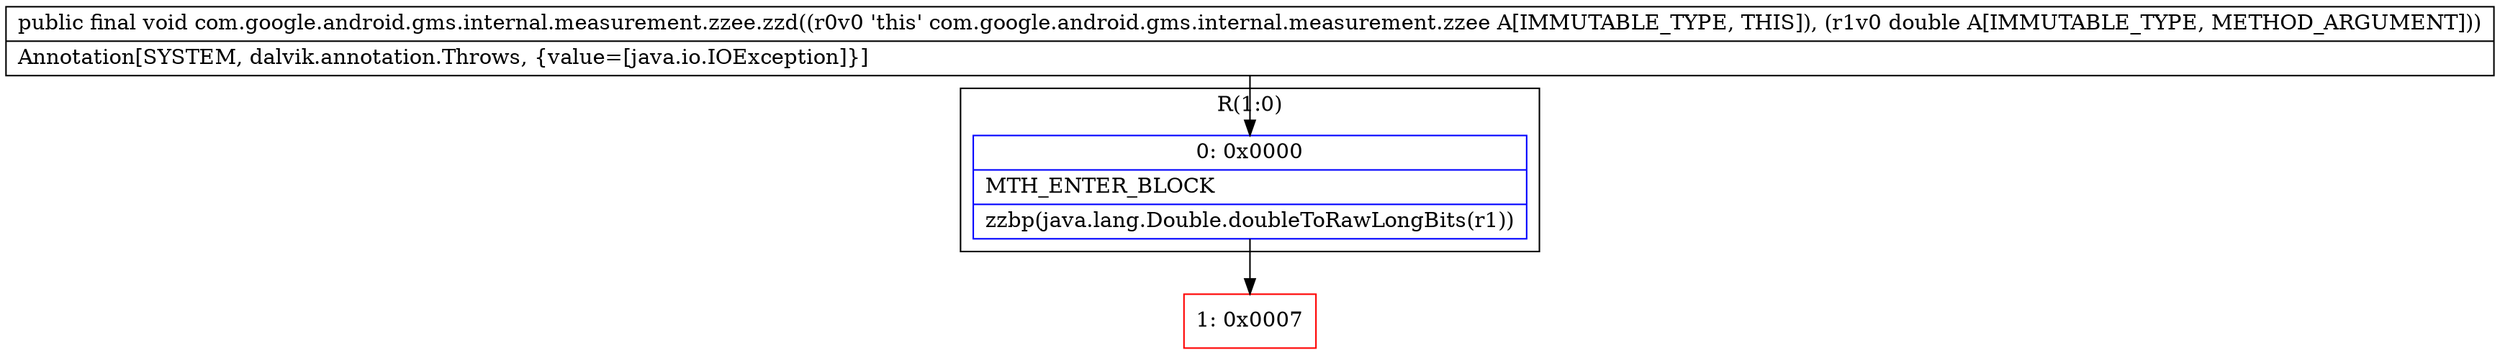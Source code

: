 digraph "CFG forcom.google.android.gms.internal.measurement.zzee.zzd(D)V" {
subgraph cluster_Region_922397002 {
label = "R(1:0)";
node [shape=record,color=blue];
Node_0 [shape=record,label="{0\:\ 0x0000|MTH_ENTER_BLOCK\l|zzbp(java.lang.Double.doubleToRawLongBits(r1))\l}"];
}
Node_1 [shape=record,color=red,label="{1\:\ 0x0007}"];
MethodNode[shape=record,label="{public final void com.google.android.gms.internal.measurement.zzee.zzd((r0v0 'this' com.google.android.gms.internal.measurement.zzee A[IMMUTABLE_TYPE, THIS]), (r1v0 double A[IMMUTABLE_TYPE, METHOD_ARGUMENT]))  | Annotation[SYSTEM, dalvik.annotation.Throws, \{value=[java.io.IOException]\}]\l}"];
MethodNode -> Node_0;
Node_0 -> Node_1;
}

